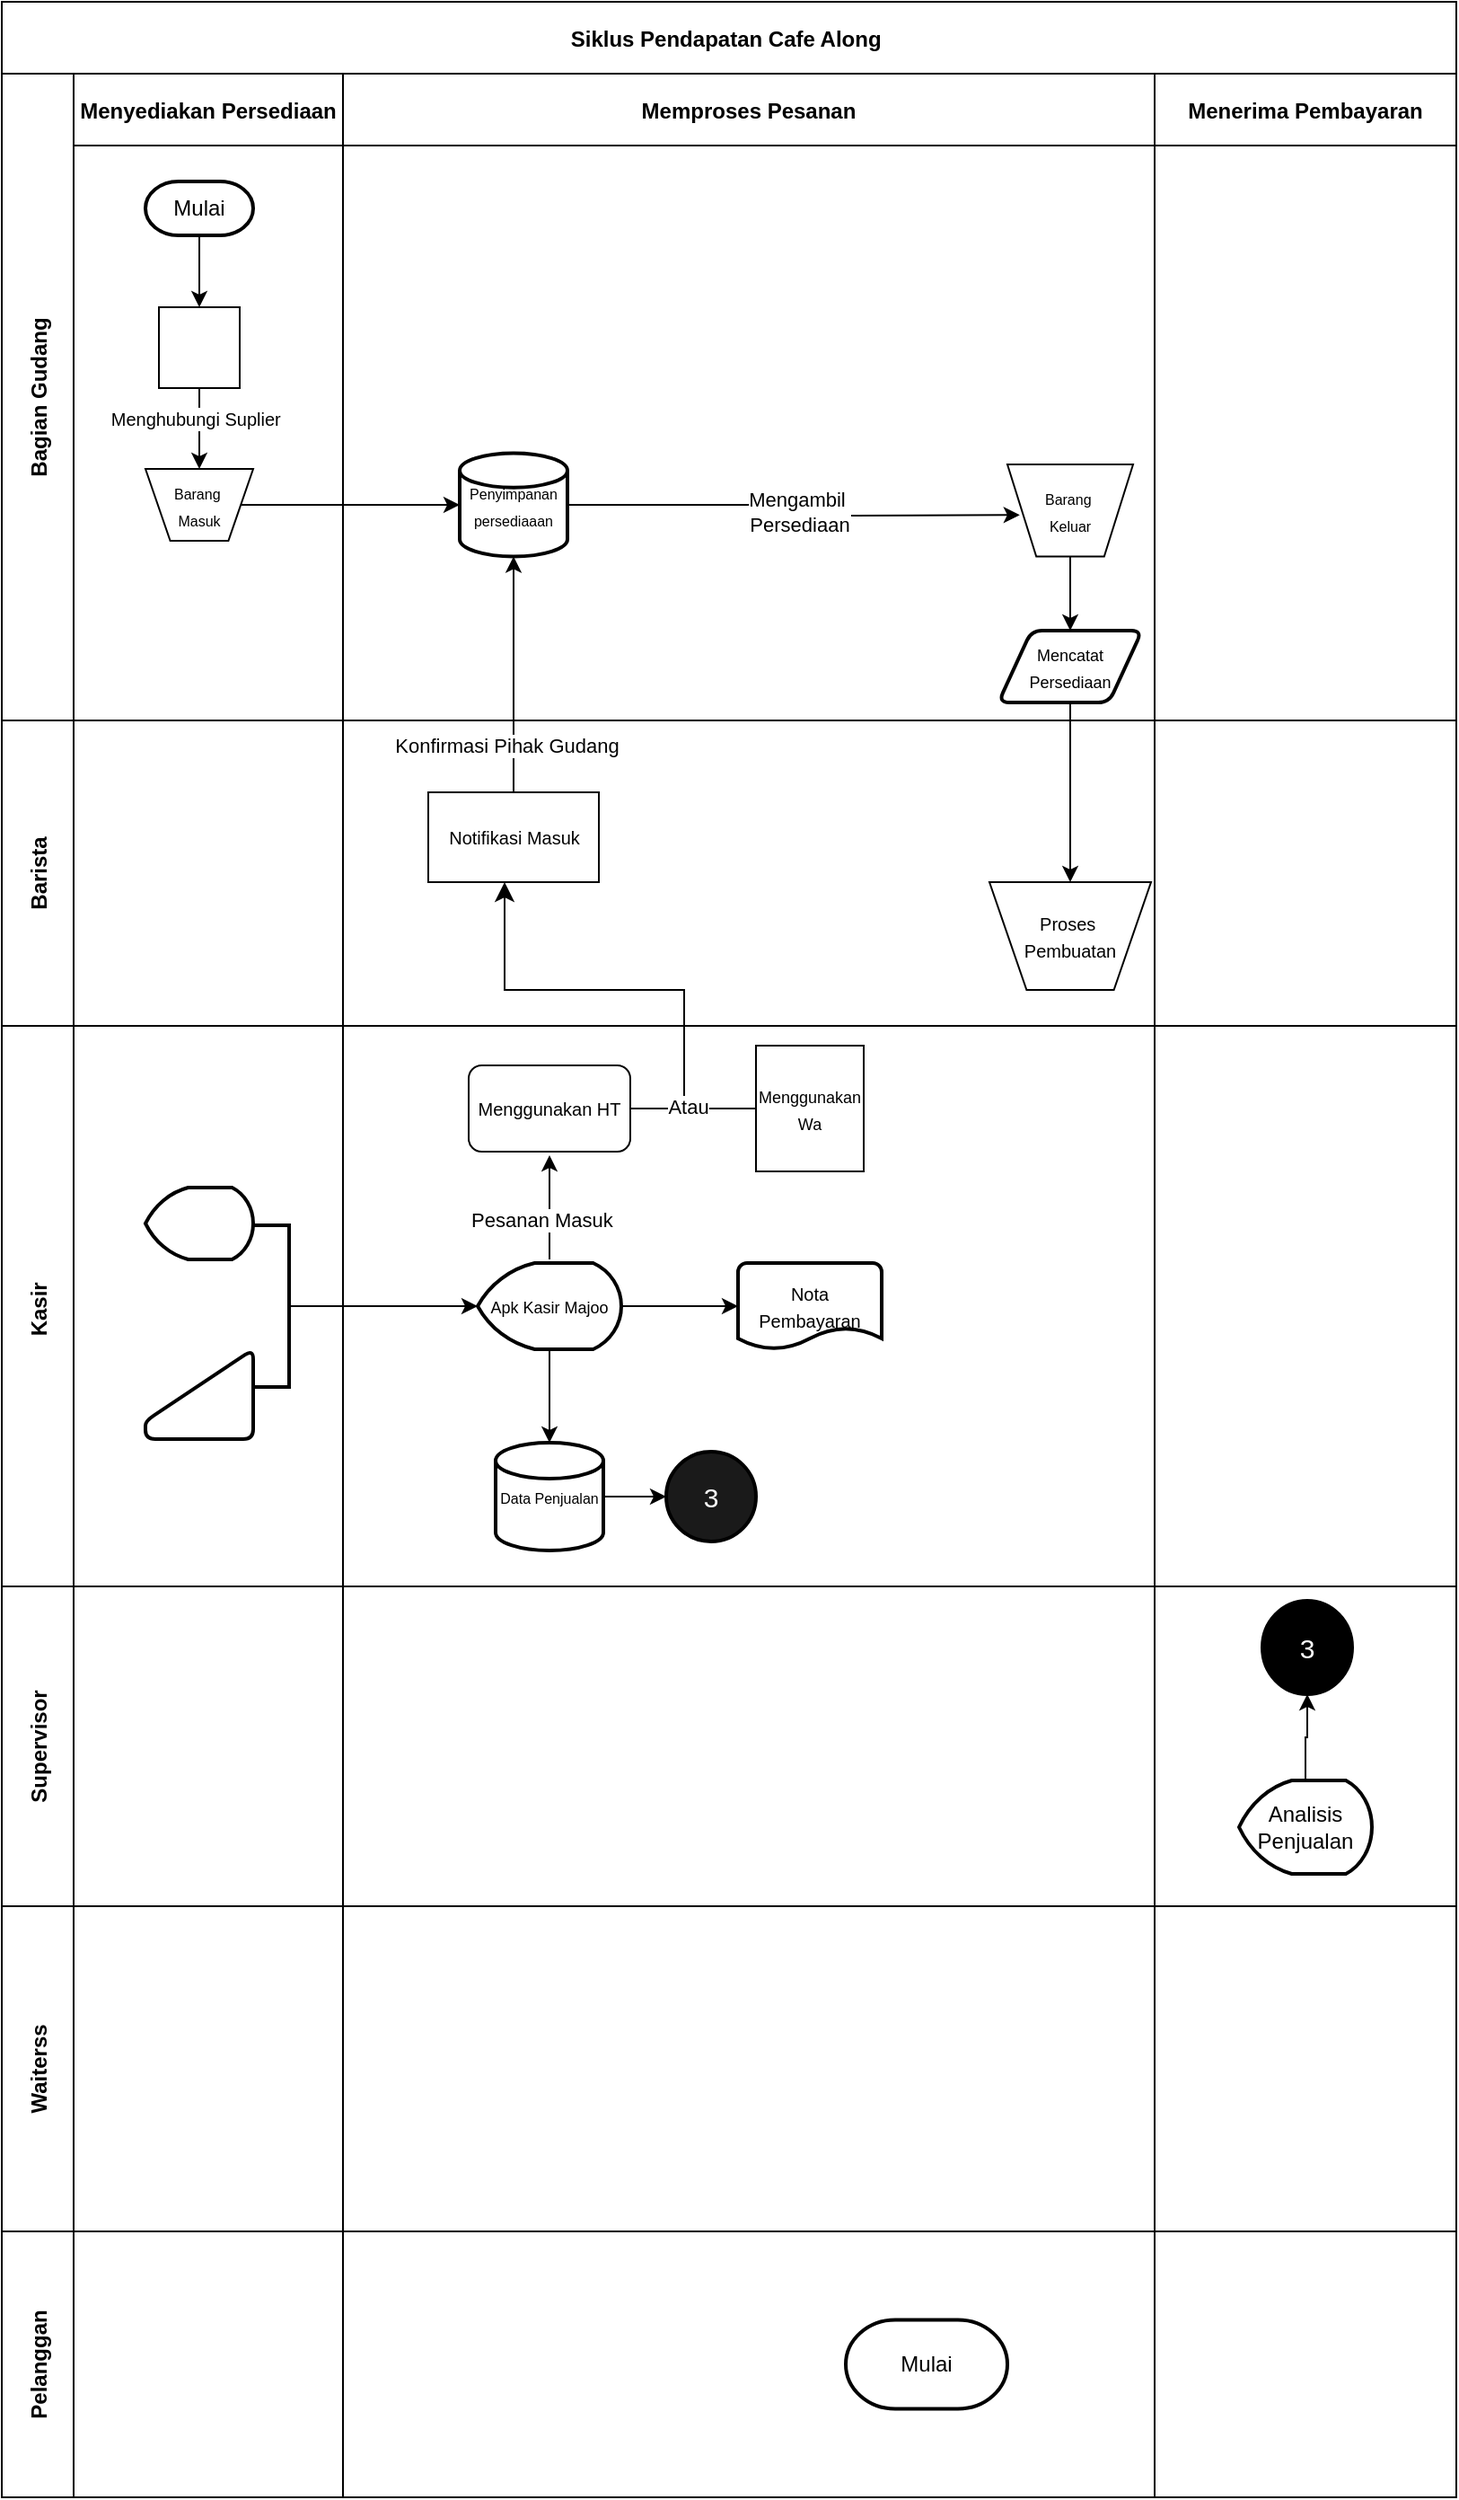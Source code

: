 <mxfile version="24.4.9" type="github">
  <diagram id="kgpKYQtTHZ0yAKxKKP6v" name="Page-1">
    <mxGraphModel dx="1310" dy="765" grid="1" gridSize="10" guides="1" tooltips="1" connect="1" arrows="1" fold="1" page="1" pageScale="1" pageWidth="850" pageHeight="1100" math="0" shadow="0">
      <root>
        <mxCell id="0" />
        <mxCell id="1" parent="0" />
        <mxCell id="3nuBFxr9cyL0pnOWT2aG-1" value="Siklus Pendapatan Cafe Along " style="shape=table;childLayout=tableLayout;startSize=40;collapsible=0;recursiveResize=0;expand=0;fillColor=none;fontStyle=1" parent="1" vertex="1">
          <mxGeometry x="20" y="20" width="810" height="1389" as="geometry" />
        </mxCell>
        <mxCell id="3nuBFxr9cyL0pnOWT2aG-3" value="Bagian Gudang" style="shape=tableRow;horizontal=0;swimlaneHead=0;swimlaneBody=0;top=0;left=0;bottom=0;right=0;fillColor=none;points=[[0,0.5],[1,0.5]];portConstraint=eastwest;startSize=40;collapsible=0;recursiveResize=0;expand=0;fontStyle=1;" parent="3nuBFxr9cyL0pnOWT2aG-1" vertex="1">
          <mxGeometry y="40" width="810" height="360" as="geometry" />
        </mxCell>
        <mxCell id="3nuBFxr9cyL0pnOWT2aG-4" value="Menyediakan Persediaan" style="swimlane;swimlaneHead=0;swimlaneBody=0;connectable=0;fillColor=none;startSize=40;collapsible=0;recursiveResize=0;expand=0;fontStyle=1;" parent="3nuBFxr9cyL0pnOWT2aG-3" vertex="1">
          <mxGeometry x="40" width="150" height="360" as="geometry">
            <mxRectangle width="150" height="360" as="alternateBounds" />
          </mxGeometry>
        </mxCell>
        <mxCell id="RwGH0m9OhBDumRitNJFQ-33" style="edgeStyle=orthogonalEdgeStyle;rounded=0;orthogonalLoop=1;jettySize=auto;html=1;exitX=0.5;exitY=1;exitDx=0;exitDy=0;exitPerimeter=0;entryX=0.5;entryY=0;entryDx=0;entryDy=0;" edge="1" parent="3nuBFxr9cyL0pnOWT2aG-4" source="RwGH0m9OhBDumRitNJFQ-29" target="RwGH0m9OhBDumRitNJFQ-32">
          <mxGeometry relative="1" as="geometry" />
        </mxCell>
        <mxCell id="RwGH0m9OhBDumRitNJFQ-29" value="Mulai" style="strokeWidth=2;html=1;shape=mxgraph.flowchart.terminator;whiteSpace=wrap;" vertex="1" parent="3nuBFxr9cyL0pnOWT2aG-4">
          <mxGeometry x="40" y="60" width="60" height="30" as="geometry" />
        </mxCell>
        <mxCell id="RwGH0m9OhBDumRitNJFQ-30" value="&lt;span style=&quot;font-size: 8px;&quot;&gt;Barang&amp;nbsp;&lt;/span&gt;&lt;div&gt;&lt;span style=&quot;font-size: 8px;&quot;&gt;Masuk&lt;/span&gt;&lt;/div&gt;" style="verticalLabelPosition=middle;verticalAlign=middle;html=1;shape=trapezoid;perimeter=trapezoidPerimeter;whiteSpace=wrap;size=0.23;arcSize=10;flipV=1;labelPosition=center;align=center;" vertex="1" parent="3nuBFxr9cyL0pnOWT2aG-4">
          <mxGeometry x="40" y="220" width="60" height="40" as="geometry" />
        </mxCell>
        <mxCell id="RwGH0m9OhBDumRitNJFQ-34" style="edgeStyle=orthogonalEdgeStyle;rounded=0;orthogonalLoop=1;jettySize=auto;html=1;exitX=0.5;exitY=1;exitDx=0;exitDy=0;entryX=0.5;entryY=0;entryDx=0;entryDy=0;" edge="1" parent="3nuBFxr9cyL0pnOWT2aG-4" source="RwGH0m9OhBDumRitNJFQ-32" target="RwGH0m9OhBDumRitNJFQ-30">
          <mxGeometry relative="1" as="geometry" />
        </mxCell>
        <mxCell id="RwGH0m9OhBDumRitNJFQ-36" value="&lt;font style=&quot;font-size: 10px;&quot;&gt;Menghubungi Suplier&amp;nbsp;&lt;/font&gt;" style="edgeLabel;html=1;align=center;verticalAlign=middle;resizable=0;points=[];" vertex="1" connectable="0" parent="RwGH0m9OhBDumRitNJFQ-34">
          <mxGeometry x="-0.259" y="-1" relative="1" as="geometry">
            <mxPoint as="offset" />
          </mxGeometry>
        </mxCell>
        <mxCell id="RwGH0m9OhBDumRitNJFQ-32" value="" style="whiteSpace=wrap;html=1;aspect=fixed;" vertex="1" parent="3nuBFxr9cyL0pnOWT2aG-4">
          <mxGeometry x="47.5" y="130" width="45" height="45" as="geometry" />
        </mxCell>
        <mxCell id="3nuBFxr9cyL0pnOWT2aG-8" value="Memproses Pesanan" style="swimlane;swimlaneHead=0;swimlaneBody=0;connectable=0;fillColor=none;startSize=40;collapsible=0;recursiveResize=0;expand=0;fontStyle=1;" parent="3nuBFxr9cyL0pnOWT2aG-3" vertex="1">
          <mxGeometry x="190" width="452" height="360" as="geometry">
            <mxRectangle width="452" height="360" as="alternateBounds" />
          </mxGeometry>
        </mxCell>
        <mxCell id="RwGH0m9OhBDumRitNJFQ-114" style="edgeStyle=orthogonalEdgeStyle;rounded=0;orthogonalLoop=1;jettySize=auto;html=1;exitX=1;exitY=0.5;exitDx=0;exitDy=0;exitPerimeter=0;entryX=0;entryY=0.5;entryDx=0;entryDy=0;" edge="1" parent="3nuBFxr9cyL0pnOWT2aG-8" source="RwGH0m9OhBDumRitNJFQ-31">
          <mxGeometry relative="1" as="geometry">
            <mxPoint x="376.9" y="245.625" as="targetPoint" />
          </mxGeometry>
        </mxCell>
        <mxCell id="RwGH0m9OhBDumRitNJFQ-115" value="Mengambil&amp;nbsp;&lt;div&gt;Persediaan&lt;/div&gt;" style="edgeLabel;html=1;align=center;verticalAlign=middle;resizable=0;points=[];" vertex="1" connectable="0" parent="RwGH0m9OhBDumRitNJFQ-114">
          <mxGeometry x="0.036" y="2" relative="1" as="geometry">
            <mxPoint x="1" as="offset" />
          </mxGeometry>
        </mxCell>
        <mxCell id="RwGH0m9OhBDumRitNJFQ-31" value="&lt;font style=&quot;font-size: 8px;&quot;&gt;Penyimpanan persediaaan&lt;/font&gt;" style="strokeWidth=2;html=1;shape=mxgraph.flowchart.database;whiteSpace=wrap;" vertex="1" parent="3nuBFxr9cyL0pnOWT2aG-8">
          <mxGeometry x="65" y="211.25" width="60" height="57.5" as="geometry" />
        </mxCell>
        <mxCell id="RwGH0m9OhBDumRitNJFQ-133" style="edgeStyle=orthogonalEdgeStyle;rounded=0;orthogonalLoop=1;jettySize=auto;html=1;exitX=0.5;exitY=1;exitDx=0;exitDy=0;entryX=0.5;entryY=0;entryDx=0;entryDy=0;" edge="1" parent="3nuBFxr9cyL0pnOWT2aG-8" source="RwGH0m9OhBDumRitNJFQ-123" target="RwGH0m9OhBDumRitNJFQ-128">
          <mxGeometry relative="1" as="geometry" />
        </mxCell>
        <mxCell id="RwGH0m9OhBDumRitNJFQ-123" value="&lt;span style=&quot;font-size: 8px;&quot;&gt;Barang&amp;nbsp;&lt;/span&gt;&lt;div&gt;&lt;span style=&quot;font-size: 8px;&quot;&gt;Keluar&lt;/span&gt;&lt;/div&gt;" style="verticalLabelPosition=middle;verticalAlign=middle;html=1;shape=trapezoid;perimeter=trapezoidPerimeter;whiteSpace=wrap;size=0.23;arcSize=10;flipV=1;labelPosition=center;align=center;" vertex="1" parent="3nuBFxr9cyL0pnOWT2aG-8">
          <mxGeometry x="370" y="217.5" width="70" height="51.25" as="geometry" />
        </mxCell>
        <mxCell id="RwGH0m9OhBDumRitNJFQ-128" value="&lt;font style=&quot;font-size: 9px;&quot;&gt;Mencatat Persediaan&lt;/font&gt;" style="shape=parallelogram;html=1;strokeWidth=2;perimeter=parallelogramPerimeter;whiteSpace=wrap;rounded=1;arcSize=12;size=0.23;" vertex="1" parent="3nuBFxr9cyL0pnOWT2aG-8">
          <mxGeometry x="365" y="310" width="80" height="40" as="geometry" />
        </mxCell>
        <mxCell id="3nuBFxr9cyL0pnOWT2aG-11" value="Menerima Pembayaran" style="swimlane;swimlaneHead=0;swimlaneBody=0;connectable=0;fillColor=none;startSize=40;collapsible=0;recursiveResize=0;expand=0;fontStyle=1;" parent="3nuBFxr9cyL0pnOWT2aG-3" vertex="1">
          <mxGeometry x="642" width="168" height="360" as="geometry">
            <mxRectangle width="168" height="360" as="alternateBounds" />
          </mxGeometry>
        </mxCell>
        <mxCell id="RwGH0m9OhBDumRitNJFQ-35" style="edgeStyle=orthogonalEdgeStyle;rounded=0;orthogonalLoop=1;jettySize=auto;html=1;exitX=1;exitY=0.5;exitDx=0;exitDy=0;entryX=0;entryY=0.5;entryDx=0;entryDy=0;entryPerimeter=0;" edge="1" parent="3nuBFxr9cyL0pnOWT2aG-3" source="RwGH0m9OhBDumRitNJFQ-30" target="RwGH0m9OhBDumRitNJFQ-31">
          <mxGeometry relative="1" as="geometry" />
        </mxCell>
        <mxCell id="3nuBFxr9cyL0pnOWT2aG-15" value="Barista" style="shape=tableRow;horizontal=0;swimlaneHead=0;swimlaneBody=0;top=0;left=0;bottom=0;right=0;fillColor=none;points=[[0,0.5],[1,0.5]];portConstraint=eastwest;startSize=40;collapsible=0;recursiveResize=0;expand=0;fontStyle=1;" parent="3nuBFxr9cyL0pnOWT2aG-1" vertex="1">
          <mxGeometry y="400" width="810" height="170" as="geometry" />
        </mxCell>
        <mxCell id="3nuBFxr9cyL0pnOWT2aG-16" value="" style="swimlane;swimlaneHead=0;swimlaneBody=0;connectable=0;fillColor=none;startSize=0;collapsible=0;recursiveResize=0;expand=0;fontStyle=1;" parent="3nuBFxr9cyL0pnOWT2aG-15" vertex="1">
          <mxGeometry x="40" width="150" height="170" as="geometry">
            <mxRectangle width="150" height="170" as="alternateBounds" />
          </mxGeometry>
        </mxCell>
        <mxCell id="3nuBFxr9cyL0pnOWT2aG-18" value="" style="swimlane;swimlaneHead=0;swimlaneBody=0;connectable=0;fillColor=none;startSize=0;collapsible=0;recursiveResize=0;expand=0;fontStyle=1;" parent="3nuBFxr9cyL0pnOWT2aG-15" vertex="1">
          <mxGeometry x="190" width="452" height="170" as="geometry">
            <mxRectangle width="452" height="170" as="alternateBounds" />
          </mxGeometry>
        </mxCell>
        <mxCell id="RwGH0m9OhBDumRitNJFQ-98" value="&lt;font style=&quot;font-size: 10px;&quot;&gt;Proses&amp;nbsp;&lt;/font&gt;&lt;div&gt;&lt;font style=&quot;font-size: 10px;&quot;&gt;Pembuatan&lt;/font&gt;&lt;/div&gt;" style="verticalLabelPosition=middle;verticalAlign=middle;html=1;shape=trapezoid;perimeter=trapezoidPerimeter;whiteSpace=wrap;size=0.23;arcSize=10;flipV=1;labelPosition=center;align=center;" vertex="1" parent="3nuBFxr9cyL0pnOWT2aG-18">
          <mxGeometry x="360" y="90" width="90" height="60" as="geometry" />
        </mxCell>
        <mxCell id="RwGH0m9OhBDumRitNJFQ-102" value="&lt;font style=&quot;font-size: 10px;&quot;&gt;Notifikasi Masuk&lt;/font&gt;" style="rounded=0;whiteSpace=wrap;html=1;" vertex="1" parent="3nuBFxr9cyL0pnOWT2aG-18">
          <mxGeometry x="47.5" y="40" width="95" height="50" as="geometry" />
        </mxCell>
        <mxCell id="RwGH0m9OhBDumRitNJFQ-93" value="" style="edgeStyle=elbowEdgeStyle;elbow=vertical;endArrow=classic;html=1;curved=0;rounded=0;endSize=8;startSize=8;" edge="1" parent="3nuBFxr9cyL0pnOWT2aG-18">
          <mxGeometry width="50" height="50" relative="1" as="geometry">
            <mxPoint x="190" y="210" as="sourcePoint" />
            <mxPoint x="90" y="90" as="targetPoint" />
          </mxGeometry>
        </mxCell>
        <mxCell id="3nuBFxr9cyL0pnOWT2aG-23" value="" style="swimlane;swimlaneHead=0;swimlaneBody=0;connectable=0;fillColor=none;startSize=0;collapsible=0;recursiveResize=0;expand=0;fontStyle=1;" parent="3nuBFxr9cyL0pnOWT2aG-15" vertex="1">
          <mxGeometry x="642" width="168" height="170" as="geometry">
            <mxRectangle width="168" height="170" as="alternateBounds" />
          </mxGeometry>
        </mxCell>
        <mxCell id="RwGH0m9OhBDumRitNJFQ-41" value="Kasir " style="shape=tableRow;horizontal=0;swimlaneHead=0;swimlaneBody=0;top=0;left=0;bottom=0;right=0;fillColor=none;points=[[0,0.5],[1,0.5]];portConstraint=eastwest;startSize=40;collapsible=0;recursiveResize=0;expand=0;fontStyle=1;" vertex="1" parent="3nuBFxr9cyL0pnOWT2aG-1">
          <mxGeometry y="570" width="810" height="312" as="geometry" />
        </mxCell>
        <mxCell id="RwGH0m9OhBDumRitNJFQ-42" style="swimlane;swimlaneHead=0;swimlaneBody=0;connectable=0;fillColor=none;startSize=0;collapsible=0;recursiveResize=0;expand=0;fontStyle=1;" vertex="1" parent="RwGH0m9OhBDumRitNJFQ-41">
          <mxGeometry x="40" width="150" height="312" as="geometry">
            <mxRectangle width="150" height="312" as="alternateBounds" />
          </mxGeometry>
        </mxCell>
        <mxCell id="RwGH0m9OhBDumRitNJFQ-45" value="" style="strokeWidth=2;html=1;shape=mxgraph.flowchart.display;whiteSpace=wrap;" vertex="1" parent="RwGH0m9OhBDumRitNJFQ-42">
          <mxGeometry x="40" y="90" width="60" height="40" as="geometry" />
        </mxCell>
        <mxCell id="RwGH0m9OhBDumRitNJFQ-46" value="" style="html=1;strokeWidth=2;shape=manualInput;whiteSpace=wrap;rounded=1;size=40;arcSize=11;" vertex="1" parent="RwGH0m9OhBDumRitNJFQ-42">
          <mxGeometry x="40" y="180" width="60" height="50" as="geometry" />
        </mxCell>
        <mxCell id="RwGH0m9OhBDumRitNJFQ-47" value="" style="strokeWidth=2;html=1;shape=mxgraph.flowchart.annotation_1;align=left;pointerEvents=1;rotation=-180;" vertex="1" parent="RwGH0m9OhBDumRitNJFQ-42">
          <mxGeometry x="100" y="111" width="20" height="90" as="geometry" />
        </mxCell>
        <mxCell id="RwGH0m9OhBDumRitNJFQ-43" style="swimlane;swimlaneHead=0;swimlaneBody=0;connectable=0;fillColor=none;startSize=0;collapsible=0;recursiveResize=0;expand=0;fontStyle=1;" vertex="1" parent="RwGH0m9OhBDumRitNJFQ-41">
          <mxGeometry x="190" width="452" height="312" as="geometry">
            <mxRectangle width="452" height="312" as="alternateBounds" />
          </mxGeometry>
        </mxCell>
        <mxCell id="RwGH0m9OhBDumRitNJFQ-55" style="edgeStyle=orthogonalEdgeStyle;rounded=0;orthogonalLoop=1;jettySize=auto;html=1;" edge="1" parent="RwGH0m9OhBDumRitNJFQ-43">
          <mxGeometry relative="1" as="geometry">
            <mxPoint x="115" y="130" as="sourcePoint" />
            <mxPoint x="115" y="72" as="targetPoint" />
          </mxGeometry>
        </mxCell>
        <mxCell id="RwGH0m9OhBDumRitNJFQ-56" value="Pesanan Masuk&amp;nbsp;" style="edgeLabel;html=1;align=center;verticalAlign=middle;resizable=0;points=[];" vertex="1" connectable="0" parent="RwGH0m9OhBDumRitNJFQ-55">
          <mxGeometry x="-0.244" y="3" relative="1" as="geometry">
            <mxPoint as="offset" />
          </mxGeometry>
        </mxCell>
        <mxCell id="RwGH0m9OhBDumRitNJFQ-79" value="&lt;font style=&quot;font-size: 10px;&quot;&gt;Menggunakan HT&lt;/font&gt;" style="rounded=1;whiteSpace=wrap;html=1;" vertex="1" parent="RwGH0m9OhBDumRitNJFQ-43">
          <mxGeometry x="70" y="22" width="90" height="48" as="geometry" />
        </mxCell>
        <mxCell id="RwGH0m9OhBDumRitNJFQ-83" value="&lt;font style=&quot;font-size: 9px;&quot;&gt;Menggunakan Wa&lt;/font&gt;" style="rounded=0;whiteSpace=wrap;html=1;" vertex="1" parent="RwGH0m9OhBDumRitNJFQ-43">
          <mxGeometry x="230" y="11" width="60" height="70" as="geometry" />
        </mxCell>
        <mxCell id="RwGH0m9OhBDumRitNJFQ-91" value="" style="endArrow=none;html=1;rounded=0;exitX=1;exitY=0.5;exitDx=0;exitDy=0;entryX=0;entryY=0.5;entryDx=0;entryDy=0;" edge="1" parent="RwGH0m9OhBDumRitNJFQ-43" source="RwGH0m9OhBDumRitNJFQ-79" target="RwGH0m9OhBDumRitNJFQ-83">
          <mxGeometry width="50" height="50" relative="1" as="geometry">
            <mxPoint x="190" y="2" as="sourcePoint" />
            <mxPoint x="240" y="-48" as="targetPoint" />
            <Array as="points">
              <mxPoint x="190" y="46" />
            </Array>
          </mxGeometry>
        </mxCell>
        <mxCell id="RwGH0m9OhBDumRitNJFQ-92" value="Atau" style="edgeLabel;html=1;align=center;verticalAlign=middle;resizable=0;points=[];" vertex="1" connectable="0" parent="RwGH0m9OhBDumRitNJFQ-91">
          <mxGeometry x="-0.084" y="1" relative="1" as="geometry">
            <mxPoint as="offset" />
          </mxGeometry>
        </mxCell>
        <mxCell id="RwGH0m9OhBDumRitNJFQ-94" value="&lt;font style=&quot;font-size: 9px;&quot;&gt;Apk Kasir Majoo&lt;/font&gt;" style="strokeWidth=2;html=1;shape=mxgraph.flowchart.display;whiteSpace=wrap;" vertex="1" parent="RwGH0m9OhBDumRitNJFQ-43">
          <mxGeometry x="75" y="132" width="80" height="48" as="geometry" />
        </mxCell>
        <mxCell id="RwGH0m9OhBDumRitNJFQ-95" value="&lt;font size=&quot;1&quot;&gt;Nota Pembayaran&lt;/font&gt;" style="strokeWidth=2;html=1;shape=mxgraph.flowchart.document2;whiteSpace=wrap;size=0.25;" vertex="1" parent="RwGH0m9OhBDumRitNJFQ-43">
          <mxGeometry x="220" y="132" width="80" height="48" as="geometry" />
        </mxCell>
        <mxCell id="RwGH0m9OhBDumRitNJFQ-96" style="edgeStyle=orthogonalEdgeStyle;rounded=0;orthogonalLoop=1;jettySize=auto;html=1;exitX=1;exitY=0.5;exitDx=0;exitDy=0;exitPerimeter=0;entryX=0;entryY=0.5;entryDx=0;entryDy=0;entryPerimeter=0;" edge="1" parent="RwGH0m9OhBDumRitNJFQ-43" source="RwGH0m9OhBDumRitNJFQ-94" target="RwGH0m9OhBDumRitNJFQ-95">
          <mxGeometry relative="1" as="geometry" />
        </mxCell>
        <mxCell id="RwGH0m9OhBDumRitNJFQ-148" value="" style="edgeStyle=orthogonalEdgeStyle;rounded=0;orthogonalLoop=1;jettySize=auto;html=1;" edge="1" parent="RwGH0m9OhBDumRitNJFQ-43" source="RwGH0m9OhBDumRitNJFQ-99" target="RwGH0m9OhBDumRitNJFQ-147">
          <mxGeometry relative="1" as="geometry" />
        </mxCell>
        <mxCell id="RwGH0m9OhBDumRitNJFQ-99" value="&lt;font style=&quot;font-size: 8px;&quot;&gt;Data Penjualan&lt;/font&gt;" style="strokeWidth=2;html=1;shape=mxgraph.flowchart.database;whiteSpace=wrap;" vertex="1" parent="RwGH0m9OhBDumRitNJFQ-43">
          <mxGeometry x="85" y="232" width="60" height="60" as="geometry" />
        </mxCell>
        <mxCell id="RwGH0m9OhBDumRitNJFQ-101" style="edgeStyle=orthogonalEdgeStyle;rounded=0;orthogonalLoop=1;jettySize=auto;html=1;exitX=0.5;exitY=1;exitDx=0;exitDy=0;exitPerimeter=0;entryX=0.5;entryY=0;entryDx=0;entryDy=0;entryPerimeter=0;" edge="1" parent="RwGH0m9OhBDumRitNJFQ-43" source="RwGH0m9OhBDumRitNJFQ-94" target="RwGH0m9OhBDumRitNJFQ-99">
          <mxGeometry relative="1" as="geometry" />
        </mxCell>
        <mxCell id="RwGH0m9OhBDumRitNJFQ-147" value="&lt;font style=&quot;font-size: 15px; background-color: rgb(26, 26, 26);&quot; color=&quot;#ffffff&quot;&gt;3&lt;/font&gt;" style="strokeWidth=2;html=1;shape=mxgraph.flowchart.start_2;whiteSpace=wrap;fillColor=#1A1A1A;" vertex="1" parent="RwGH0m9OhBDumRitNJFQ-43">
          <mxGeometry x="180" y="237" width="50" height="50" as="geometry" />
        </mxCell>
        <mxCell id="RwGH0m9OhBDumRitNJFQ-44" style="swimlane;swimlaneHead=0;swimlaneBody=0;connectable=0;fillColor=none;startSize=0;collapsible=0;recursiveResize=0;expand=0;fontStyle=1;" vertex="1" parent="RwGH0m9OhBDumRitNJFQ-41">
          <mxGeometry x="642" width="168" height="312" as="geometry">
            <mxRectangle width="168" height="312" as="alternateBounds" />
          </mxGeometry>
        </mxCell>
        <mxCell id="RwGH0m9OhBDumRitNJFQ-150" style="edgeStyle=orthogonalEdgeStyle;rounded=0;orthogonalLoop=1;jettySize=auto;html=1;exitX=0;exitY=0.5;exitDx=0;exitDy=0;exitPerimeter=0;entryX=0;entryY=0.5;entryDx=0;entryDy=0;entryPerimeter=0;" edge="1" parent="RwGH0m9OhBDumRitNJFQ-41" source="RwGH0m9OhBDumRitNJFQ-47" target="RwGH0m9OhBDumRitNJFQ-94">
          <mxGeometry relative="1" as="geometry" />
        </mxCell>
        <mxCell id="RwGH0m9OhBDumRitNJFQ-48" value="Supervisor" style="shape=tableRow;horizontal=0;swimlaneHead=0;swimlaneBody=0;top=0;left=0;bottom=0;right=0;fillColor=none;points=[[0,0.5],[1,0.5]];portConstraint=eastwest;startSize=40;collapsible=0;recursiveResize=0;expand=0;fontStyle=1;" vertex="1" parent="3nuBFxr9cyL0pnOWT2aG-1">
          <mxGeometry y="882" width="810" height="178" as="geometry" />
        </mxCell>
        <mxCell id="RwGH0m9OhBDumRitNJFQ-49" style="swimlane;swimlaneHead=0;swimlaneBody=0;connectable=0;fillColor=none;startSize=0;collapsible=0;recursiveResize=0;expand=0;fontStyle=1;" vertex="1" parent="RwGH0m9OhBDumRitNJFQ-48">
          <mxGeometry x="40" width="150" height="178" as="geometry">
            <mxRectangle width="150" height="178" as="alternateBounds" />
          </mxGeometry>
        </mxCell>
        <mxCell id="RwGH0m9OhBDumRitNJFQ-50" style="swimlane;swimlaneHead=0;swimlaneBody=0;connectable=0;fillColor=none;startSize=0;collapsible=0;recursiveResize=0;expand=0;fontStyle=1;" vertex="1" parent="RwGH0m9OhBDumRitNJFQ-48">
          <mxGeometry x="190" width="452" height="178" as="geometry">
            <mxRectangle width="452" height="178" as="alternateBounds" />
          </mxGeometry>
        </mxCell>
        <mxCell id="RwGH0m9OhBDumRitNJFQ-51" style="swimlane;swimlaneHead=0;swimlaneBody=0;connectable=0;fillColor=none;startSize=0;collapsible=0;recursiveResize=0;expand=0;fontStyle=1;" vertex="1" parent="RwGH0m9OhBDumRitNJFQ-48">
          <mxGeometry x="642" width="168" height="178" as="geometry">
            <mxRectangle width="168" height="178" as="alternateBounds" />
          </mxGeometry>
        </mxCell>
        <mxCell id="RwGH0m9OhBDumRitNJFQ-149" value="" style="edgeStyle=orthogonalEdgeStyle;rounded=0;orthogonalLoop=1;jettySize=auto;html=1;" edge="1" parent="RwGH0m9OhBDumRitNJFQ-51" source="RwGH0m9OhBDumRitNJFQ-143" target="RwGH0m9OhBDumRitNJFQ-145">
          <mxGeometry relative="1" as="geometry" />
        </mxCell>
        <mxCell id="RwGH0m9OhBDumRitNJFQ-143" value="Analisis Penjualan" style="strokeWidth=2;html=1;shape=mxgraph.flowchart.display;whiteSpace=wrap;" vertex="1" parent="RwGH0m9OhBDumRitNJFQ-51">
          <mxGeometry x="47" y="108" width="74" height="52" as="geometry" />
        </mxCell>
        <mxCell id="RwGH0m9OhBDumRitNJFQ-145" value="&lt;font style=&quot;font-size: 15px;&quot; color=&quot;#ffffff&quot;&gt;3&lt;/font&gt;" style="strokeWidth=2;html=1;shape=mxgraph.flowchart.start_2;whiteSpace=wrap;fillColor=#000000;" vertex="1" parent="RwGH0m9OhBDumRitNJFQ-51">
          <mxGeometry x="60" y="8" width="50" height="52" as="geometry" />
        </mxCell>
        <mxCell id="RwGH0m9OhBDumRitNJFQ-139" value="Waiterss" style="shape=tableRow;horizontal=0;swimlaneHead=0;swimlaneBody=0;top=0;left=0;bottom=0;right=0;fillColor=none;points=[[0,0.5],[1,0.5]];portConstraint=eastwest;startSize=40;collapsible=0;recursiveResize=0;expand=0;fontStyle=1;" vertex="1" parent="3nuBFxr9cyL0pnOWT2aG-1">
          <mxGeometry y="1060" width="810" height="181" as="geometry" />
        </mxCell>
        <mxCell id="RwGH0m9OhBDumRitNJFQ-140" style="swimlane;swimlaneHead=0;swimlaneBody=0;connectable=0;fillColor=none;startSize=0;collapsible=0;recursiveResize=0;expand=0;fontStyle=1;" vertex="1" parent="RwGH0m9OhBDumRitNJFQ-139">
          <mxGeometry x="40" width="150" height="181" as="geometry">
            <mxRectangle width="150" height="181" as="alternateBounds" />
          </mxGeometry>
        </mxCell>
        <mxCell id="RwGH0m9OhBDumRitNJFQ-141" style="swimlane;swimlaneHead=0;swimlaneBody=0;connectable=0;fillColor=none;startSize=0;collapsible=0;recursiveResize=0;expand=0;fontStyle=1;" vertex="1" parent="RwGH0m9OhBDumRitNJFQ-139">
          <mxGeometry x="190" width="452" height="181" as="geometry">
            <mxRectangle width="452" height="181" as="alternateBounds" />
          </mxGeometry>
        </mxCell>
        <mxCell id="RwGH0m9OhBDumRitNJFQ-142" style="swimlane;swimlaneHead=0;swimlaneBody=0;connectable=0;fillColor=none;startSize=0;collapsible=0;recursiveResize=0;expand=0;fontStyle=1;" vertex="1" parent="RwGH0m9OhBDumRitNJFQ-139">
          <mxGeometry x="642" width="168" height="181" as="geometry">
            <mxRectangle width="168" height="181" as="alternateBounds" />
          </mxGeometry>
        </mxCell>
        <mxCell id="RwGH0m9OhBDumRitNJFQ-25" value="Pelanggan" style="shape=tableRow;horizontal=0;swimlaneHead=0;swimlaneBody=0;top=0;left=0;bottom=0;right=0;fillColor=none;points=[[0,0.5],[1,0.5]];portConstraint=eastwest;startSize=40;collapsible=0;recursiveResize=0;expand=0;fontStyle=1;" vertex="1" parent="3nuBFxr9cyL0pnOWT2aG-1">
          <mxGeometry y="1241" width="810" height="148" as="geometry" />
        </mxCell>
        <mxCell id="RwGH0m9OhBDumRitNJFQ-26" style="swimlane;swimlaneHead=0;swimlaneBody=0;connectable=0;fillColor=none;startSize=0;collapsible=0;recursiveResize=0;expand=0;fontStyle=1;" vertex="1" parent="RwGH0m9OhBDumRitNJFQ-25">
          <mxGeometry x="40" width="150" height="148" as="geometry">
            <mxRectangle width="150" height="148" as="alternateBounds" />
          </mxGeometry>
        </mxCell>
        <mxCell id="RwGH0m9OhBDumRitNJFQ-27" style="swimlane;swimlaneHead=0;swimlaneBody=0;connectable=0;fillColor=none;startSize=0;collapsible=0;recursiveResize=0;expand=0;fontStyle=1;" vertex="1" parent="RwGH0m9OhBDumRitNJFQ-25">
          <mxGeometry x="190" width="452" height="148" as="geometry">
            <mxRectangle width="452" height="148" as="alternateBounds" />
          </mxGeometry>
        </mxCell>
        <mxCell id="RwGH0m9OhBDumRitNJFQ-65" value="Mulai" style="strokeWidth=2;html=1;shape=mxgraph.flowchart.terminator;whiteSpace=wrap;" vertex="1" parent="RwGH0m9OhBDumRitNJFQ-27">
          <mxGeometry x="280" y="49.25" width="90" height="49.5" as="geometry" />
        </mxCell>
        <mxCell id="RwGH0m9OhBDumRitNJFQ-28" style="swimlane;swimlaneHead=0;swimlaneBody=0;connectable=0;fillColor=none;startSize=0;collapsible=0;recursiveResize=0;expand=0;fontStyle=1;" vertex="1" parent="RwGH0m9OhBDumRitNJFQ-25">
          <mxGeometry x="642" width="168" height="148" as="geometry">
            <mxRectangle width="168" height="148" as="alternateBounds" />
          </mxGeometry>
        </mxCell>
        <mxCell id="RwGH0m9OhBDumRitNJFQ-103" style="edgeStyle=orthogonalEdgeStyle;rounded=0;orthogonalLoop=1;jettySize=auto;html=1;exitX=0.5;exitY=0;exitDx=0;exitDy=0;entryX=0.5;entryY=1;entryDx=0;entryDy=0;entryPerimeter=0;" edge="1" parent="3nuBFxr9cyL0pnOWT2aG-1" source="RwGH0m9OhBDumRitNJFQ-102" target="RwGH0m9OhBDumRitNJFQ-31">
          <mxGeometry relative="1" as="geometry" />
        </mxCell>
        <mxCell id="RwGH0m9OhBDumRitNJFQ-106" value="Konfirmasi Pihak Gudang" style="edgeLabel;html=1;align=center;verticalAlign=middle;resizable=0;points=[];" vertex="1" connectable="0" parent="RwGH0m9OhBDumRitNJFQ-103">
          <mxGeometry x="-0.597" y="4" relative="1" as="geometry">
            <mxPoint as="offset" />
          </mxGeometry>
        </mxCell>
        <mxCell id="RwGH0m9OhBDumRitNJFQ-134" value="" style="edgeStyle=orthogonalEdgeStyle;rounded=0;orthogonalLoop=1;jettySize=auto;html=1;" edge="1" parent="3nuBFxr9cyL0pnOWT2aG-1" source="RwGH0m9OhBDumRitNJFQ-128" target="RwGH0m9OhBDumRitNJFQ-98">
          <mxGeometry relative="1" as="geometry" />
        </mxCell>
      </root>
    </mxGraphModel>
  </diagram>
</mxfile>
